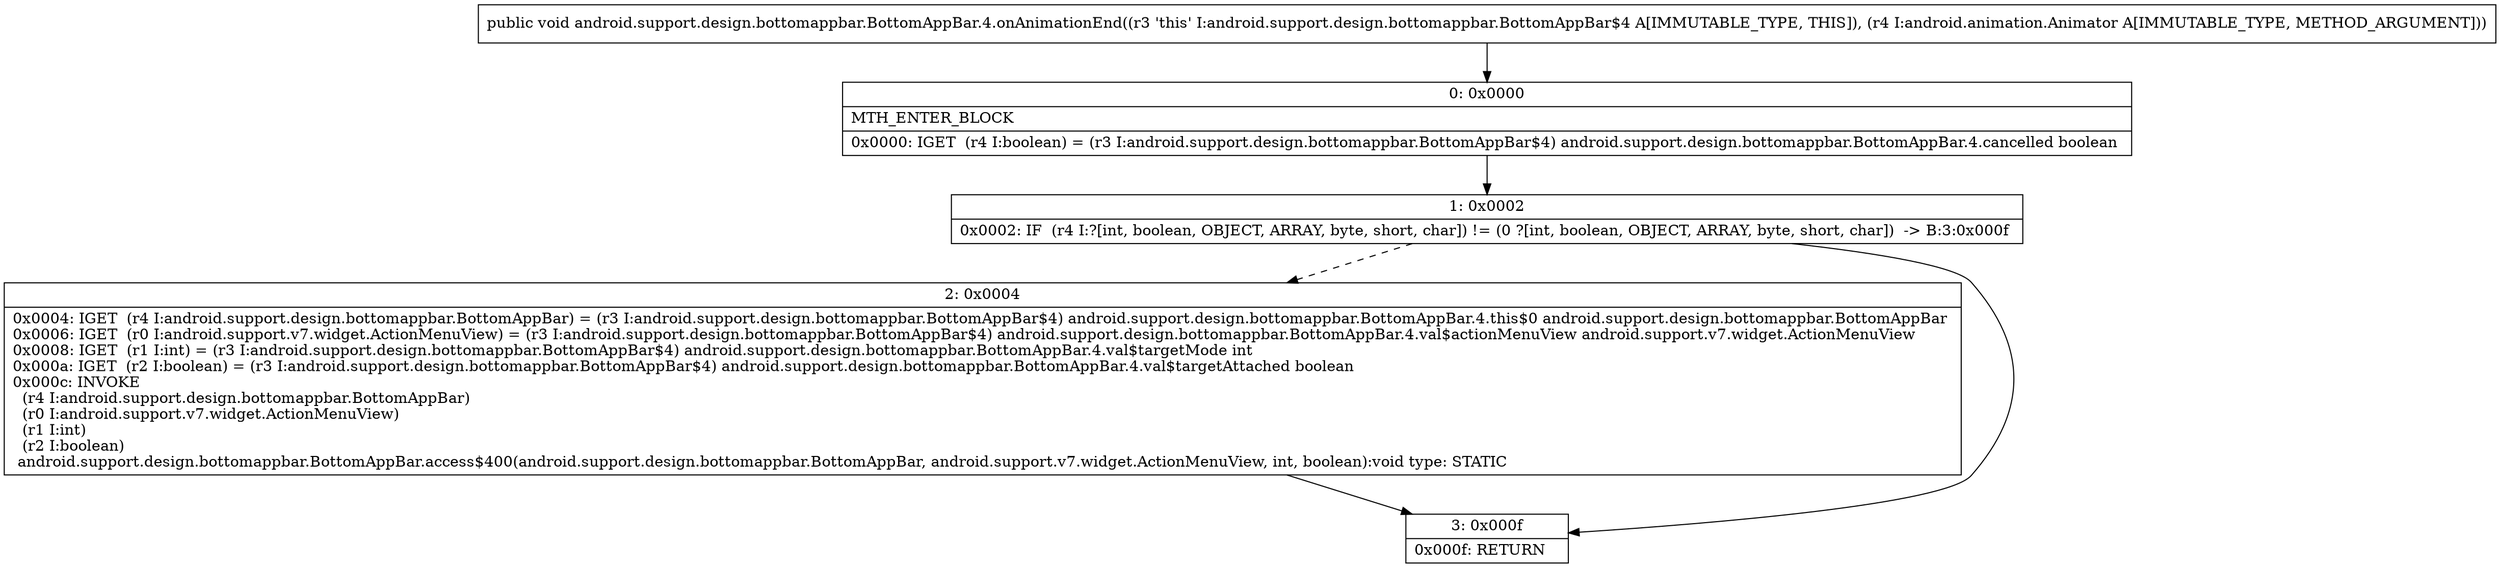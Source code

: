 digraph "CFG forandroid.support.design.bottomappbar.BottomAppBar.4.onAnimationEnd(Landroid\/animation\/Animator;)V" {
Node_0 [shape=record,label="{0\:\ 0x0000|MTH_ENTER_BLOCK\l|0x0000: IGET  (r4 I:boolean) = (r3 I:android.support.design.bottomappbar.BottomAppBar$4) android.support.design.bottomappbar.BottomAppBar.4.cancelled boolean \l}"];
Node_1 [shape=record,label="{1\:\ 0x0002|0x0002: IF  (r4 I:?[int, boolean, OBJECT, ARRAY, byte, short, char]) != (0 ?[int, boolean, OBJECT, ARRAY, byte, short, char])  \-\> B:3:0x000f \l}"];
Node_2 [shape=record,label="{2\:\ 0x0004|0x0004: IGET  (r4 I:android.support.design.bottomappbar.BottomAppBar) = (r3 I:android.support.design.bottomappbar.BottomAppBar$4) android.support.design.bottomappbar.BottomAppBar.4.this$0 android.support.design.bottomappbar.BottomAppBar \l0x0006: IGET  (r0 I:android.support.v7.widget.ActionMenuView) = (r3 I:android.support.design.bottomappbar.BottomAppBar$4) android.support.design.bottomappbar.BottomAppBar.4.val$actionMenuView android.support.v7.widget.ActionMenuView \l0x0008: IGET  (r1 I:int) = (r3 I:android.support.design.bottomappbar.BottomAppBar$4) android.support.design.bottomappbar.BottomAppBar.4.val$targetMode int \l0x000a: IGET  (r2 I:boolean) = (r3 I:android.support.design.bottomappbar.BottomAppBar$4) android.support.design.bottomappbar.BottomAppBar.4.val$targetAttached boolean \l0x000c: INVOKE  \l  (r4 I:android.support.design.bottomappbar.BottomAppBar)\l  (r0 I:android.support.v7.widget.ActionMenuView)\l  (r1 I:int)\l  (r2 I:boolean)\l android.support.design.bottomappbar.BottomAppBar.access$400(android.support.design.bottomappbar.BottomAppBar, android.support.v7.widget.ActionMenuView, int, boolean):void type: STATIC \l}"];
Node_3 [shape=record,label="{3\:\ 0x000f|0x000f: RETURN   \l}"];
MethodNode[shape=record,label="{public void android.support.design.bottomappbar.BottomAppBar.4.onAnimationEnd((r3 'this' I:android.support.design.bottomappbar.BottomAppBar$4 A[IMMUTABLE_TYPE, THIS]), (r4 I:android.animation.Animator A[IMMUTABLE_TYPE, METHOD_ARGUMENT])) }"];
MethodNode -> Node_0;
Node_0 -> Node_1;
Node_1 -> Node_2[style=dashed];
Node_1 -> Node_3;
Node_2 -> Node_3;
}

